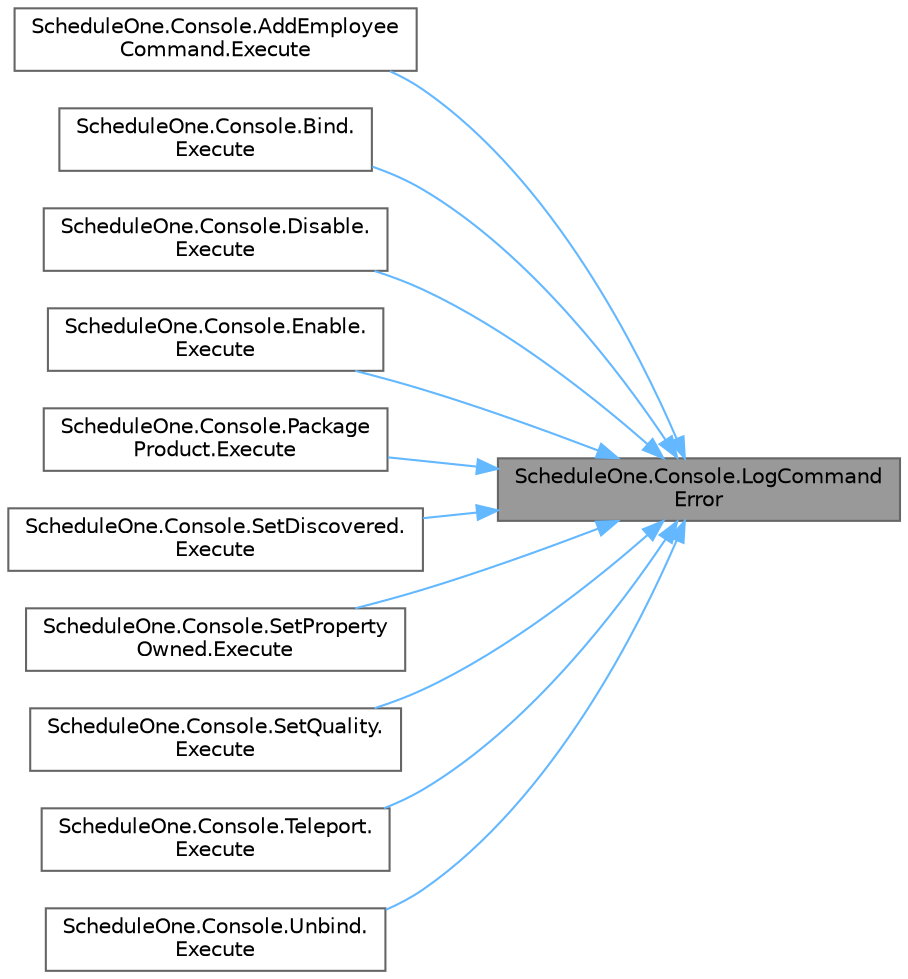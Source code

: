 digraph "ScheduleOne.Console.LogCommandError"
{
 // LATEX_PDF_SIZE
  bgcolor="transparent";
  edge [fontname=Helvetica,fontsize=10,labelfontname=Helvetica,labelfontsize=10];
  node [fontname=Helvetica,fontsize=10,shape=box,height=0.2,width=0.4];
  rankdir="RL";
  Node1 [id="Node000001",label="ScheduleOne.Console.LogCommand\lError",height=0.2,width=0.4,color="gray40", fillcolor="grey60", style="filled", fontcolor="black",tooltip=" "];
  Node1 -> Node2 [id="edge1_Node000001_Node000002",dir="back",color="steelblue1",style="solid",tooltip=" "];
  Node2 [id="Node000002",label="ScheduleOne.Console.AddEmployee\lCommand.Execute",height=0.2,width=0.4,color="grey40", fillcolor="white", style="filled",URL="$class_schedule_one_1_1_console_1_1_add_employee_command.html#ae0a21005d79ba2cfe3031154e5fd5775",tooltip=" "];
  Node1 -> Node3 [id="edge2_Node000001_Node000003",dir="back",color="steelblue1",style="solid",tooltip=" "];
  Node3 [id="Node000003",label="ScheduleOne.Console.Bind.\lExecute",height=0.2,width=0.4,color="grey40", fillcolor="white", style="filled",URL="$class_schedule_one_1_1_console_1_1_bind.html#aedf481144764302def1acdb8b066b597",tooltip=" "];
  Node1 -> Node4 [id="edge3_Node000001_Node000004",dir="back",color="steelblue1",style="solid",tooltip=" "];
  Node4 [id="Node000004",label="ScheduleOne.Console.Disable.\lExecute",height=0.2,width=0.4,color="grey40", fillcolor="white", style="filled",URL="$class_schedule_one_1_1_console_1_1_disable.html#a0851b6b9a3cdc2cb1602c5c5c748c11a",tooltip=" "];
  Node1 -> Node5 [id="edge4_Node000001_Node000005",dir="back",color="steelblue1",style="solid",tooltip=" "];
  Node5 [id="Node000005",label="ScheduleOne.Console.Enable.\lExecute",height=0.2,width=0.4,color="grey40", fillcolor="white", style="filled",URL="$class_schedule_one_1_1_console_1_1_enable.html#a225d1af21558357ee90ca782d1c846bd",tooltip=" "];
  Node1 -> Node6 [id="edge5_Node000001_Node000006",dir="back",color="steelblue1",style="solid",tooltip=" "];
  Node6 [id="Node000006",label="ScheduleOne.Console.Package\lProduct.Execute",height=0.2,width=0.4,color="grey40", fillcolor="white", style="filled",URL="$class_schedule_one_1_1_console_1_1_package_product.html#a1bf7af8e01d1f3728939c88ef52957f0",tooltip=" "];
  Node1 -> Node7 [id="edge6_Node000001_Node000007",dir="back",color="steelblue1",style="solid",tooltip=" "];
  Node7 [id="Node000007",label="ScheduleOne.Console.SetDiscovered.\lExecute",height=0.2,width=0.4,color="grey40", fillcolor="white", style="filled",URL="$class_schedule_one_1_1_console_1_1_set_discovered.html#a215ca8f010f5b8a78ebe09993c661753",tooltip=" "];
  Node1 -> Node8 [id="edge7_Node000001_Node000008",dir="back",color="steelblue1",style="solid",tooltip=" "];
  Node8 [id="Node000008",label="ScheduleOne.Console.SetProperty\lOwned.Execute",height=0.2,width=0.4,color="grey40", fillcolor="white", style="filled",URL="$class_schedule_one_1_1_console_1_1_set_property_owned.html#a0bf797db6bee7367e3bbf6809aa285c2",tooltip=" "];
  Node1 -> Node9 [id="edge8_Node000001_Node000009",dir="back",color="steelblue1",style="solid",tooltip=" "];
  Node9 [id="Node000009",label="ScheduleOne.Console.SetQuality.\lExecute",height=0.2,width=0.4,color="grey40", fillcolor="white", style="filled",URL="$class_schedule_one_1_1_console_1_1_set_quality.html#adf3a6066266be5c7fd9756c1da3f62a2",tooltip=" "];
  Node1 -> Node10 [id="edge9_Node000001_Node000010",dir="back",color="steelblue1",style="solid",tooltip=" "];
  Node10 [id="Node000010",label="ScheduleOne.Console.Teleport.\lExecute",height=0.2,width=0.4,color="grey40", fillcolor="white", style="filled",URL="$class_schedule_one_1_1_console_1_1_teleport.html#a73aef5ce3194e63008417cd566547c13",tooltip=" "];
  Node1 -> Node11 [id="edge10_Node000001_Node000011",dir="back",color="steelblue1",style="solid",tooltip=" "];
  Node11 [id="Node000011",label="ScheduleOne.Console.Unbind.\lExecute",height=0.2,width=0.4,color="grey40", fillcolor="white", style="filled",URL="$class_schedule_one_1_1_console_1_1_unbind.html#a7f89b9b6cc95334445d12e25058f9287",tooltip=" "];
}
